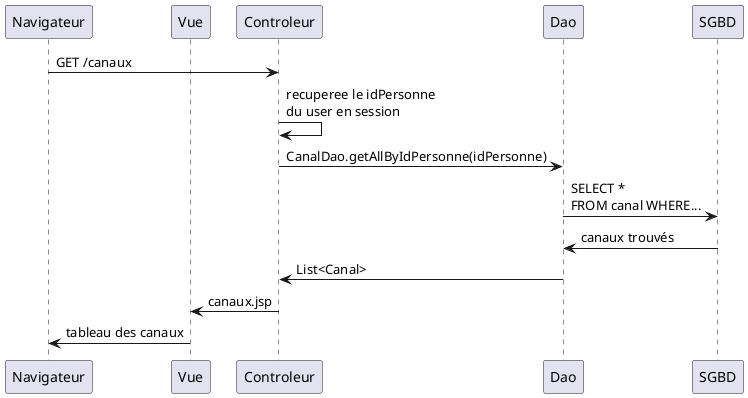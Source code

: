 @startuml 
participant Navigateur 
participant Vue  
Navigateur -> Controleur : GET /canaux 
Controleur -> Controleur : recuperee le idPersonne\ndu user en session
Controleur -> Dao: CanalDao.getAllByIdPersonne(idPersonne)
Dao -> SGBD: SELECT *\nFROM canal WHERE...
SGBD -> Dao : canaux trouvés
Dao -> Controleur: List<Canal> 
Controleur -> Vue: canaux.jsp 
Vue -> Navigateur: tableau des canaux
@enduml